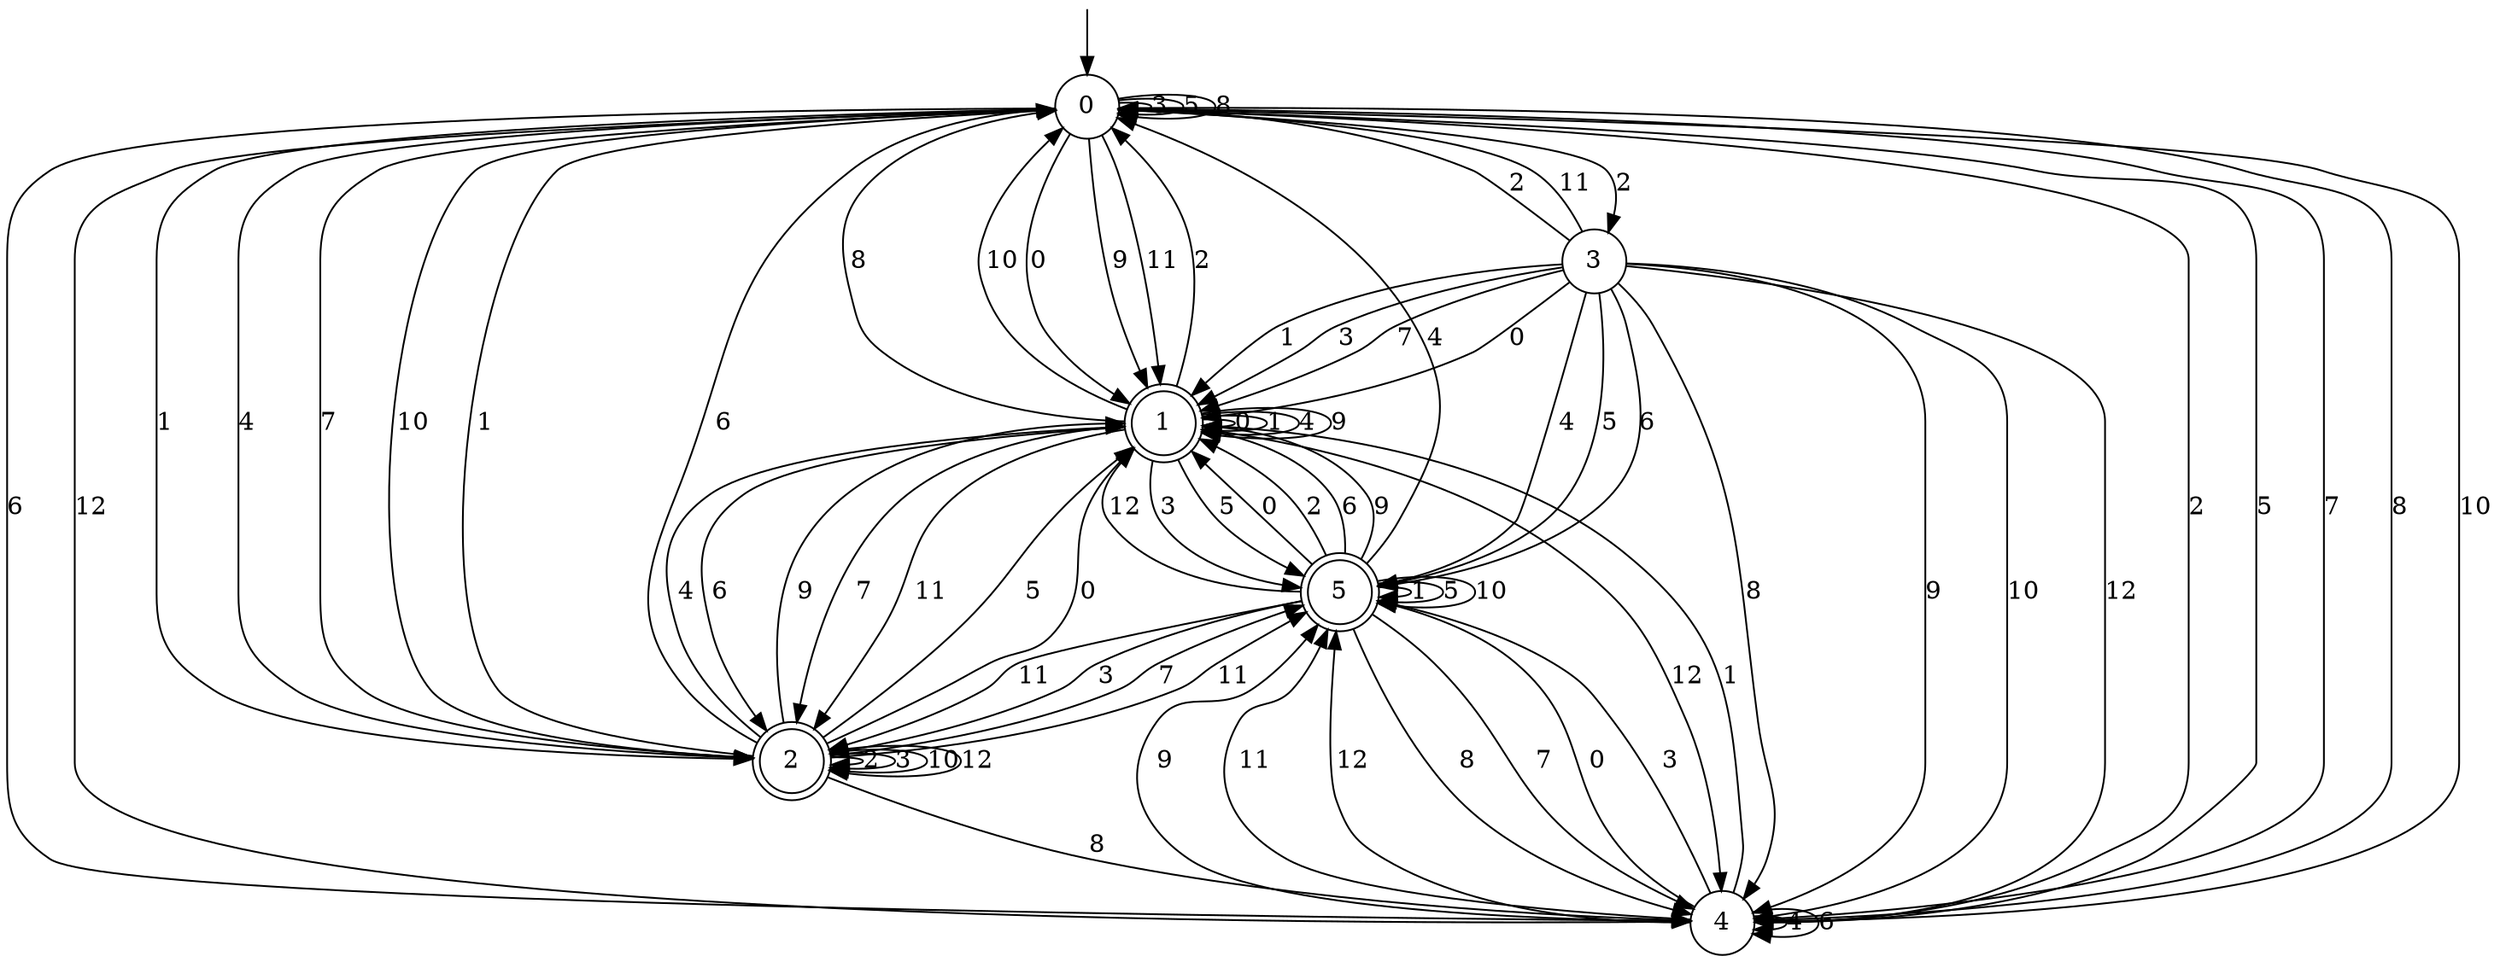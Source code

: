 digraph g {

	s0 [shape="circle" label="0"];
	s1 [shape="doublecircle" label="1"];
	s2 [shape="doublecircle" label="2"];
	s3 [shape="circle" label="3"];
	s4 [shape="circle" label="4"];
	s5 [shape="doublecircle" label="5"];
	s0 -> s1 [label="0"];
	s0 -> s2 [label="1"];
	s0 -> s3 [label="2"];
	s0 -> s0 [label="3"];
	s0 -> s2 [label="4"];
	s0 -> s0 [label="5"];
	s0 -> s4 [label="6"];
	s0 -> s2 [label="7"];
	s0 -> s0 [label="8"];
	s0 -> s1 [label="9"];
	s0 -> s2 [label="10"];
	s0 -> s1 [label="11"];
	s0 -> s4 [label="12"];
	s1 -> s1 [label="0"];
	s1 -> s1 [label="1"];
	s1 -> s0 [label="2"];
	s1 -> s5 [label="3"];
	s1 -> s1 [label="4"];
	s1 -> s5 [label="5"];
	s1 -> s2 [label="6"];
	s1 -> s2 [label="7"];
	s1 -> s0 [label="8"];
	s1 -> s1 [label="9"];
	s1 -> s0 [label="10"];
	s1 -> s2 [label="11"];
	s1 -> s4 [label="12"];
	s2 -> s1 [label="0"];
	s2 -> s0 [label="1"];
	s2 -> s2 [label="2"];
	s2 -> s2 [label="3"];
	s2 -> s1 [label="4"];
	s2 -> s1 [label="5"];
	s2 -> s0 [label="6"];
	s2 -> s5 [label="7"];
	s2 -> s4 [label="8"];
	s2 -> s1 [label="9"];
	s2 -> s2 [label="10"];
	s2 -> s5 [label="11"];
	s2 -> s2 [label="12"];
	s3 -> s1 [label="0"];
	s3 -> s1 [label="1"];
	s3 -> s0 [label="2"];
	s3 -> s1 [label="3"];
	s3 -> s5 [label="4"];
	s3 -> s5 [label="5"];
	s3 -> s5 [label="6"];
	s3 -> s1 [label="7"];
	s3 -> s4 [label="8"];
	s3 -> s4 [label="9"];
	s3 -> s4 [label="10"];
	s3 -> s0 [label="11"];
	s3 -> s4 [label="12"];
	s4 -> s5 [label="0"];
	s4 -> s1 [label="1"];
	s4 -> s0 [label="2"];
	s4 -> s5 [label="3"];
	s4 -> s4 [label="4"];
	s4 -> s0 [label="5"];
	s4 -> s4 [label="6"];
	s4 -> s0 [label="7"];
	s4 -> s0 [label="8"];
	s4 -> s5 [label="9"];
	s4 -> s0 [label="10"];
	s4 -> s5 [label="11"];
	s4 -> s5 [label="12"];
	s5 -> s1 [label="0"];
	s5 -> s5 [label="1"];
	s5 -> s1 [label="2"];
	s5 -> s2 [label="3"];
	s5 -> s0 [label="4"];
	s5 -> s5 [label="5"];
	s5 -> s1 [label="6"];
	s5 -> s4 [label="7"];
	s5 -> s4 [label="8"];
	s5 -> s1 [label="9"];
	s5 -> s5 [label="10"];
	s5 -> s2 [label="11"];
	s5 -> s1 [label="12"];

__start0 [label="" shape="none" width="0" height="0"];
__start0 -> s0;

}
